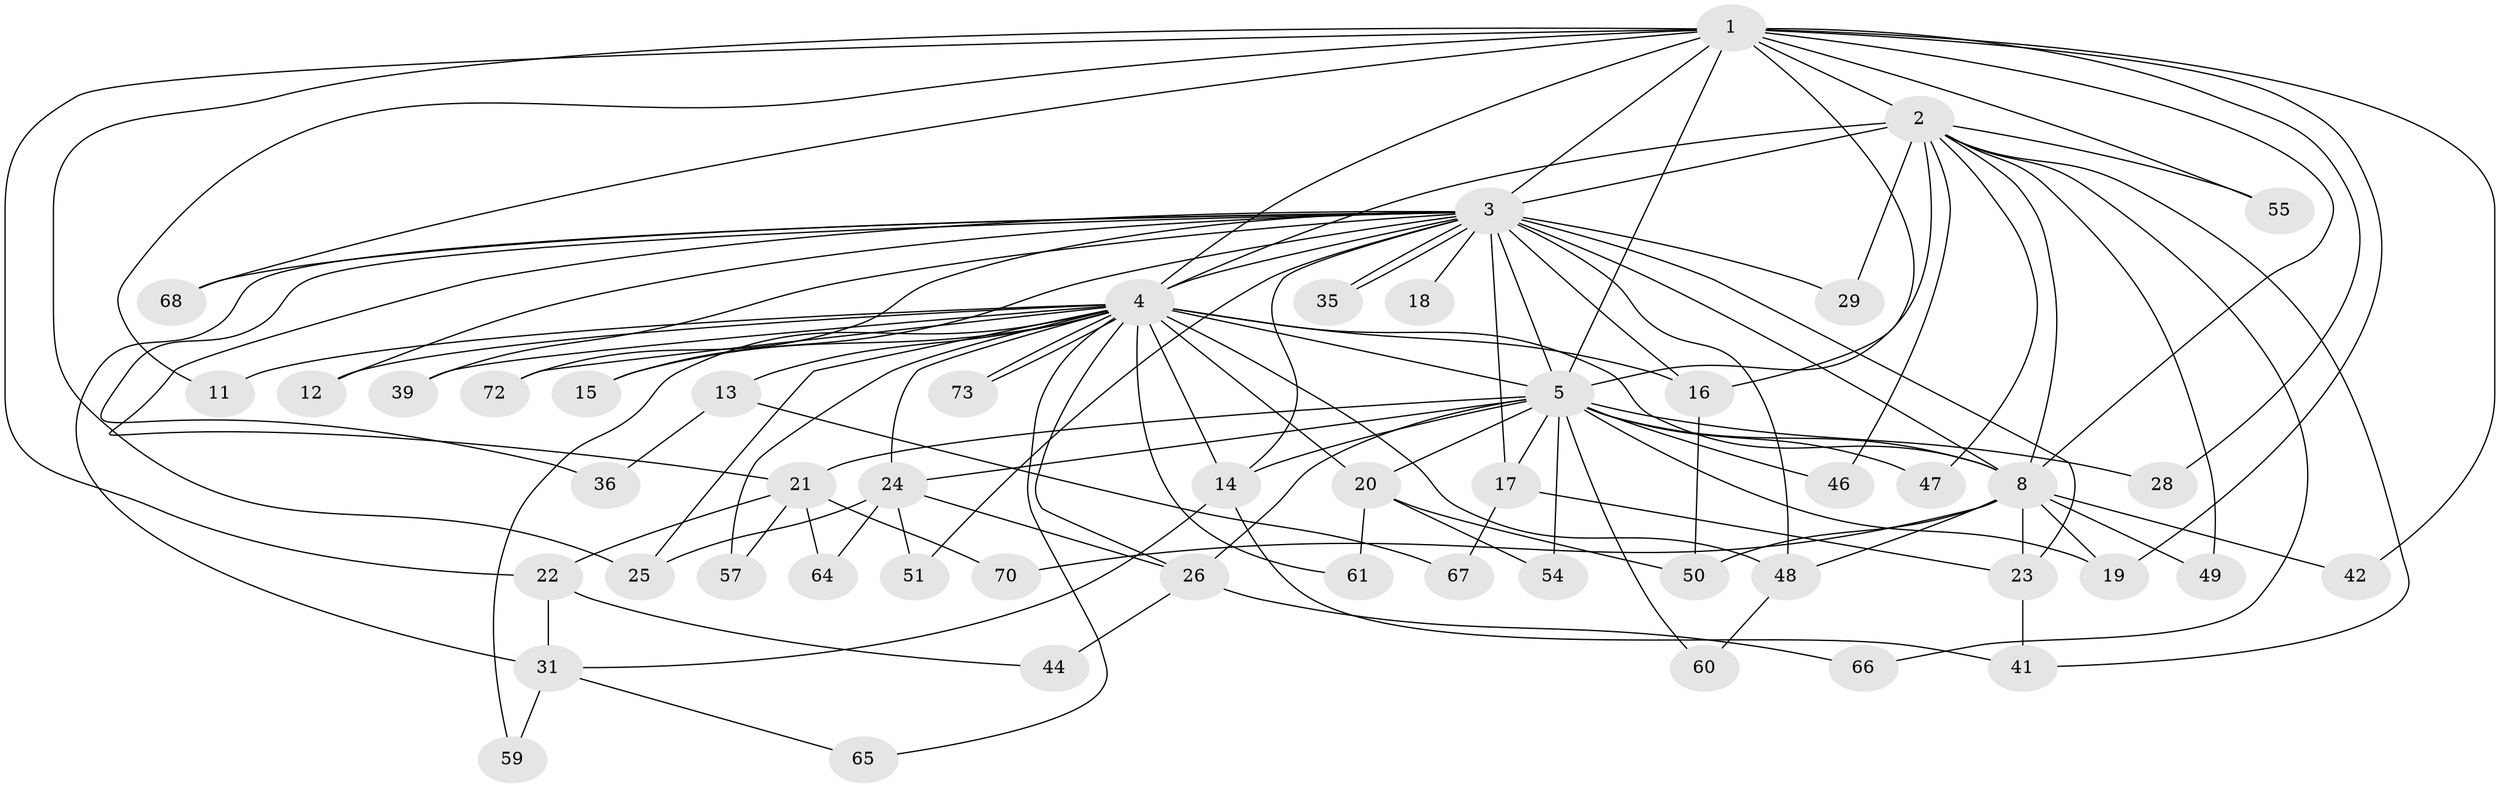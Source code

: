 // original degree distribution, {18: 0.02702702702702703, 15: 0.05405405405405406, 24: 0.013513513513513514, 21: 0.013513513513513514, 20: 0.013513513513513514, 10: 0.013513513513513514, 2: 0.5135135135135135, 3: 0.17567567567567569, 4: 0.0945945945945946, 5: 0.05405405405405406, 6: 0.02702702702702703}
// Generated by graph-tools (version 1.1) at 2025/11/02/27/25 16:11:05]
// undirected, 51 vertices, 113 edges
graph export_dot {
graph [start="1"]
  node [color=gray90,style=filled];
  1 [super="+56"];
  2 [super="+27"];
  3 [super="+6"];
  4 [super="+7"];
  5 [super="+9"];
  8 [super="+10"];
  11;
  12 [super="+43"];
  13;
  14 [super="+69"];
  15;
  16 [super="+62"];
  17 [super="+33"];
  18;
  19 [super="+32"];
  20 [super="+34"];
  21 [super="+53"];
  22;
  23 [super="+40"];
  24 [super="+38"];
  25;
  26 [super="+30"];
  28;
  29;
  31 [super="+37"];
  35;
  36;
  39;
  41 [super="+45"];
  42;
  44 [super="+52"];
  46;
  47 [super="+58"];
  48 [super="+63"];
  49;
  50 [super="+74"];
  51;
  54;
  55;
  57 [super="+71"];
  59;
  60;
  61;
  64;
  65;
  66;
  67;
  68;
  70;
  72;
  73;
  1 -- 2;
  1 -- 3 [weight=3];
  1 -- 4 [weight=2];
  1 -- 5 [weight=2];
  1 -- 8 [weight=2];
  1 -- 11;
  1 -- 16;
  1 -- 19;
  1 -- 22;
  1 -- 25;
  1 -- 28;
  1 -- 42;
  1 -- 55;
  1 -- 68;
  2 -- 3 [weight=2];
  2 -- 4 [weight=2];
  2 -- 5 [weight=3];
  2 -- 8 [weight=2];
  2 -- 29;
  2 -- 46;
  2 -- 49;
  2 -- 55;
  2 -- 66;
  2 -- 47;
  2 -- 41;
  3 -- 4 [weight=4];
  3 -- 5 [weight=4];
  3 -- 8 [weight=4];
  3 -- 14;
  3 -- 15;
  3 -- 18 [weight=2];
  3 -- 21;
  3 -- 23 [weight=2];
  3 -- 35;
  3 -- 35;
  3 -- 36;
  3 -- 39;
  3 -- 48;
  3 -- 68;
  3 -- 72;
  3 -- 17;
  3 -- 51;
  3 -- 29;
  3 -- 16;
  3 -- 12;
  3 -- 31;
  4 -- 5 [weight=4];
  4 -- 8 [weight=4];
  4 -- 11;
  4 -- 12 [weight=2];
  4 -- 13 [weight=2];
  4 -- 16;
  4 -- 24;
  4 -- 57 [weight=2];
  4 -- 59;
  4 -- 65;
  4 -- 73;
  4 -- 73;
  4 -- 72;
  4 -- 15;
  4 -- 20;
  4 -- 25;
  4 -- 39;
  4 -- 61;
  4 -- 26;
  4 -- 14;
  4 -- 48;
  5 -- 8 [weight=4];
  5 -- 17;
  5 -- 21 [weight=2];
  5 -- 28;
  5 -- 47 [weight=2];
  5 -- 54;
  5 -- 60;
  5 -- 14;
  5 -- 46;
  5 -- 24;
  5 -- 26;
  5 -- 20;
  5 -- 19;
  8 -- 19;
  8 -- 42;
  8 -- 48;
  8 -- 49;
  8 -- 70;
  8 -- 23;
  8 -- 50;
  13 -- 36;
  13 -- 67;
  14 -- 31;
  14 -- 41;
  16 -- 50;
  17 -- 67;
  17 -- 23;
  20 -- 50;
  20 -- 54;
  20 -- 61;
  21 -- 22;
  21 -- 57;
  21 -- 70;
  21 -- 64;
  22 -- 31;
  22 -- 44;
  23 -- 41;
  24 -- 26;
  24 -- 51;
  24 -- 64;
  24 -- 25;
  26 -- 66;
  26 -- 44 [weight=2];
  31 -- 65;
  31 -- 59;
  48 -- 60;
}
